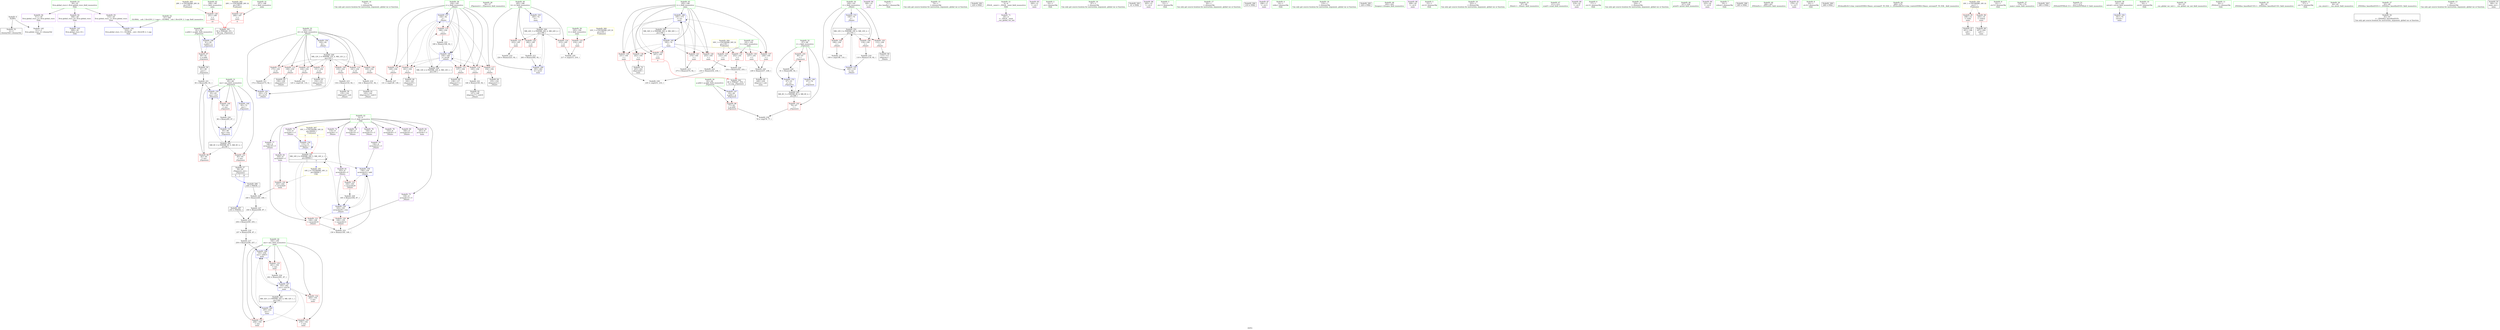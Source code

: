 digraph "SVFG" {
	label="SVFG";

	Node0x557ef3918270 [shape=record,color=grey,label="{NodeID: 0\nNullPtr}"];
	Node0x557ef3918270 -> Node0x557ef3936c50[style=solid];
	Node0x557ef3918270 -> Node0x557ef393c860[style=solid];
	Node0x557ef3950a40 [shape=record,color=yellow,style=double,label="{NodeID: 263\n28V_1 = ENCHI(MR_28V_0)\npts\{190 \}\nFun[main]}"];
	Node0x557ef3950a40 -> Node0x557ef393ba60[style=dashed];
	Node0x557ef3936010 [shape=record,color=red,label="{NodeID: 97\n80\<--61\n\<--a.addr\n_Z5powerii\n}"];
	Node0x557ef3936010 -> Node0x557ef3936f20[style=solid];
	Node0x557ef3933a40 [shape=record,color=green,label="{NodeID: 14\n72\<--1\n\<--dummyObj\nCan only get source location for instruction, argument, global var or function.}"];
	Node0x557ef3935b50 [shape=record,color=red,label="{NodeID: 111\n151\<--102\n\<--i2\n_Z4initv\n}"];
	Node0x557ef3935b50 -> Node0x557ef39374d0[style=solid];
	Node0x557ef3934600 [shape=record,color=green,label="{NodeID: 28\n56\<--57\n_Z5powerii\<--_Z5powerii_field_insensitive\n}"];
	Node0x557ef3953620 [shape=record,color=yellow,style=double,label="{NodeID: 291\n16V_2 = CSCHI(MR_16V_1)\npts\{90000 \}\nCS[]}"];
	Node0x557ef3953620 -> Node0x557ef393c5c0[style=dashed];
	Node0x557ef393b7f0 [shape=record,color=red,label="{NodeID: 125\n223\<--185\n\<--tt\nmain\n}"];
	Node0x557ef393b7f0 -> Node0x557ef39415e0[style=solid];
	Node0x557ef39351f0 [shape=record,color=green,label="{NodeID: 42\n189\<--190\nv\<--v_field_insensitive\nmain\n}"];
	Node0x557ef39351f0 -> Node0x557ef393ba60[style=solid];
	Node0x557ef39421e0 [shape=record,color=grey,label="{NodeID: 222\n233 = Binary(232, 234, )\n}"];
	Node0x557ef39421e0 -> Node0x557ef39439e0[style=solid];
	Node0x557ef393c350 [shape=record,color=red,label="{NodeID: 139\n247\<--195\n\<--i\nmain\n|{<s0>9}}"];
	Node0x557ef393c350:s0 -> Node0x557ef395dc50[style=solid,color=red];
	Node0x557ef3936f20 [shape=record,color=black,label="{NodeID: 56\n81\<--80\nconv\<--\n_Z5powerii\n}"];
	Node0x557ef3936f20 -> Node0x557ef3942f60[style=solid];
	Node0x557ef39436e0 [shape=record,color=grey,label="{NodeID: 236\n109 = cmp(108, 110, )\n}"];
	Node0x557ef393cf10 [shape=record,color=blue,label="{NodeID: 153\n100\<--74\ni\<--\n_Z4initv\n}"];
	Node0x557ef393cf10 -> Node0x557ef394edc0[style=dashed];
	Node0x557ef3937a80 [shape=record,color=black,label="{NodeID: 70\n243\<--242\nidxprom8\<--\nmain\n}"];
	Node0x557ef394e3c0 [shape=record,color=black,label="{NodeID: 250\nMR_14V_2 = PHI(MR_14V_4, MR_14V_1, )\npts\{105 \}\n}"];
	Node0x557ef394e3c0 -> Node0x557ef393d250[style=dashed];
	Node0x557ef393da70 [shape=record,color=blue,label="{NodeID: 167\n193\<--262\nans\<--rem16\nmain\n}"];
	Node0x557ef393da70 -> Node0x557ef393bda0[style=dashed];
	Node0x557ef393da70 -> Node0x557ef393bf40[style=dashed];
	Node0x557ef393da70 -> Node0x557ef393c010[style=dashed];
	Node0x557ef393da70 -> Node0x557ef393d9a0[style=dashed];
	Node0x557ef393da70 -> Node0x557ef394cac0[style=dashed];
	Node0x557ef39385e0 [shape=record,color=purple,label="{NodeID: 84\n199\<--10\n\<--.str\nmain\n}"];
	Node0x557ef392b310 [shape=record,color=green,label="{NodeID: 1\n7\<--1\n__dso_handle\<--dummyObj\nGlob }"];
	Node0x557ef3951330 [shape=record,color=yellow,style=double,label="{NodeID: 264\n30V_1 = ENCHI(MR_30V_0)\npts\{192 \}\nFun[main]}"];
	Node0x557ef3951330 -> Node0x557ef393bb30[style=dashed];
	Node0x557ef3951330 -> Node0x557ef393bc00[style=dashed];
	Node0x557ef3951330 -> Node0x557ef393bcd0[style=dashed];
	Node0x557ef39360e0 [shape=record,color=red,label="{NodeID: 98\n77\<--63\n\<--p.addr\n_Z5powerii\n}"];
	Node0x557ef39360e0 -> Node0x557ef3943b60[style=solid];
	Node0x557ef3933b10 [shape=record,color=green,label="{NodeID: 15\n74\<--1\n\<--dummyObj\nCan only get source location for instruction, argument, global var or function.}"];
	Node0x557ef3935c20 [shape=record,color=red,label="{NodeID: 112\n158\<--102\n\<--i2\n_Z4initv\n}"];
	Node0x557ef3935c20 -> Node0x557ef3937670[style=solid];
	Node0x557ef3934700 [shape=record,color=green,label="{NodeID: 29\n61\<--62\na.addr\<--a.addr_field_insensitive\n_Z5powerii\n}"];
	Node0x557ef3934700 -> Node0x557ef3936010[style=solid];
	Node0x557ef3934700 -> Node0x557ef393c960[style=solid];
	Node0x557ef395c770 [shape=record,color=black,label="{NodeID: 292\n220 = PHI()\n}"];
	Node0x557ef393b8c0 [shape=record,color=red,label="{NodeID: 126\n282\<--185\n\<--tt\nmain\n}"];
	Node0x557ef393b8c0 -> Node0x557ef39412e0[style=solid];
	Node0x557ef39352c0 [shape=record,color=green,label="{NodeID: 43\n191\<--192\nl\<--l_field_insensitive\nmain\n}"];
	Node0x557ef39352c0 -> Node0x557ef393bb30[style=solid];
	Node0x557ef39352c0 -> Node0x557ef393bc00[style=solid];
	Node0x557ef39352c0 -> Node0x557ef393bcd0[style=solid];
	Node0x557ef3942360 [shape=record,color=grey,label="{NodeID: 223\n150 = Binary(140, 149, )\n}"];
	Node0x557ef3942360 -> Node0x557ef393d320[style=solid];
	Node0x557ef393c420 [shape=record,color=red,label="{NodeID: 140\n253\<--195\n\<--i\nmain\n}"];
	Node0x557ef393c420 -> Node0x557ef3942c60[style=solid];
	Node0x557ef3936ff0 [shape=record,color=black,label="{NodeID: 57\n58\<--95\n_Z5powerii_ret\<--\n_Z5powerii\n|{<s0>9|<s1>10}}"];
	Node0x557ef3936ff0:s0 -> Node0x557ef395d450[style=solid,color=blue];
	Node0x557ef3936ff0:s1 -> Node0x557ef395d640[style=solid,color=blue];
	Node0x557ef3943860 [shape=record,color=grey,label="{NodeID: 237\n131 = cmp(129, 130, )\n}"];
	Node0x557ef393cfe0 [shape=record,color=blue,label="{NodeID: 154\n115\<--72\narrayidx1\<--\n_Z4initv\n}"];
	Node0x557ef393cfe0 -> Node0x557ef393cfe0[style=dashed];
	Node0x557ef393cfe0 -> Node0x557ef394e8c0[style=dashed];
	Node0x557ef3937b50 [shape=record,color=purple,label="{NodeID: 71\n40\<--4\n\<--_ZStL8__ioinit\n__cxx_global_var_init\n}"];
	Node0x557ef394e8c0 [shape=record,color=black,label="{NodeID: 251\nMR_16V_4 = PHI(MR_16V_5, MR_16V_2, )\npts\{90000 \}\n|{|<s4>5}}"];
	Node0x557ef394e8c0 -> Node0x557ef393b3e0[style=dashed];
	Node0x557ef394e8c0 -> Node0x557ef393b4b0[style=dashed];
	Node0x557ef394e8c0 -> Node0x557ef393d320[style=dashed];
	Node0x557ef394e8c0 -> Node0x557ef394e8c0[style=dashed];
	Node0x557ef394e8c0:s4 -> Node0x557ef3953620[style=dashed,color=blue];
	Node0x557ef393db40 [shape=record,color=blue,label="{NodeID: 168\n195\<--275\ni\<--inc\nmain\n}"];
	Node0x557ef393db40 -> Node0x557ef393c0e0[style=dashed];
	Node0x557ef393db40 -> Node0x557ef393c1b0[style=dashed];
	Node0x557ef393db40 -> Node0x557ef393c280[style=dashed];
	Node0x557ef393db40 -> Node0x557ef393c350[style=dashed];
	Node0x557ef393db40 -> Node0x557ef393c420[style=dashed];
	Node0x557ef393db40 -> Node0x557ef393c4f0[style=dashed];
	Node0x557ef393db40 -> Node0x557ef393db40[style=dashed];
	Node0x557ef393db40 -> Node0x557ef394cfc0[style=dashed];
	Node0x557ef39386b0 [shape=record,color=purple,label="{NodeID: 85\n200\<--12\n\<--.str.1\nmain\n}"];
	Node0x557ef3929fe0 [shape=record,color=green,label="{NodeID: 2\n10\<--1\n.str\<--dummyObj\nGlob }"];
	Node0x557ef39361b0 [shape=record,color=red,label="{NodeID: 99\n82\<--65\n\<--ans\n_Z5powerii\n}"];
	Node0x557ef39361b0 -> Node0x557ef3942f60[style=solid];
	Node0x557ef3933be0 [shape=record,color=green,label="{NodeID: 16\n87\<--1\n\<--dummyObj\nCan only get source location for instruction, argument, global var or function.}"];
	Node0x557ef3935cf0 [shape=record,color=red,label="{NodeID: 113\n173\<--102\n\<--i2\n_Z4initv\n}"];
	Node0x557ef3935cf0 -> Node0x557ef3939ee0[style=solid];
	Node0x557ef39347d0 [shape=record,color=green,label="{NodeID: 30\n63\<--64\np.addr\<--p.addr_field_insensitive\n_Z5powerii\n}"];
	Node0x557ef39347d0 -> Node0x557ef39360e0[style=solid];
	Node0x557ef39347d0 -> Node0x557ef393ca30[style=solid];
	Node0x557ef395d150 [shape=record,color=black,label="{NodeID: 293\n41 = PHI()\n}"];
	Node0x557ef393b990 [shape=record,color=red,label="{NodeID: 127\n246\<--187\n\<--c\nmain\n|{<s0>9}}"];
	Node0x557ef393b990:s0 -> Node0x557ef395d9b0[style=solid,color=red];
	Node0x557ef3935390 [shape=record,color=green,label="{NodeID: 44\n193\<--194\nans\<--ans_field_insensitive\nmain\n}"];
	Node0x557ef3935390 -> Node0x557ef393bda0[style=solid];
	Node0x557ef3935390 -> Node0x557ef393be70[style=solid];
	Node0x557ef3935390 -> Node0x557ef393bf40[style=solid];
	Node0x557ef3935390 -> Node0x557ef393c010[style=solid];
	Node0x557ef3935390 -> Node0x557ef393d800[style=solid];
	Node0x557ef3935390 -> Node0x557ef393d9a0[style=solid];
	Node0x557ef3935390 -> Node0x557ef393da70[style=solid];
	Node0x557ef39424e0 [shape=record,color=grey,label="{NodeID: 224\n262 = Binary(261, 87, )\n}"];
	Node0x557ef39424e0 -> Node0x557ef393da70[style=solid];
	Node0x557ef393c4f0 [shape=record,color=red,label="{NodeID: 141\n274\<--195\n\<--i\nmain\n}"];
	Node0x557ef393c4f0 -> Node0x557ef3941460[style=solid];
	Node0x557ef39370c0 [shape=record,color=black,label="{NodeID: 58\n113\<--112\nidxprom\<--\n_Z4initv\n}"];
	Node0x557ef39439e0 [shape=record,color=grey,label="{NodeID: 238\n235 = cmp(231, 233, )\n}"];
	Node0x557ef393d0b0 [shape=record,color=blue,label="{NodeID: 155\n100\<--119\ni\<--inc\n_Z4initv\n}"];
	Node0x557ef393d0b0 -> Node0x557ef394edc0[style=dashed];
	Node0x557ef3937c20 [shape=record,color=purple,label="{NodeID: 72\n114\<--8\narrayidx\<--C\n_Z4initv\n}"];
	Node0x557ef394edc0 [shape=record,color=black,label="{NodeID: 252\nMR_10V_3 = PHI(MR_10V_4, MR_10V_2, )\npts\{101 \}\n}"];
	Node0x557ef394edc0 -> Node0x557ef39365c0[style=dashed];
	Node0x557ef394edc0 -> Node0x557ef3936690[style=dashed];
	Node0x557ef394edc0 -> Node0x557ef3935740[style=dashed];
	Node0x557ef394edc0 -> Node0x557ef393d0b0[style=dashed];
	Node0x557ef393dc10 [shape=record,color=blue,label="{NodeID: 169\n185\<--283\ntt\<--inc21\nmain\n}"];
	Node0x557ef393dc10 -> Node0x557ef394c5c0[style=dashed];
	Node0x557ef3938780 [shape=record,color=purple,label="{NodeID: 86\n205\<--15\n\<--.str.2\nmain\n}"];
	Node0x557ef3929f00 [shape=record,color=green,label="{NodeID: 3\n12\<--1\n.str.1\<--dummyObj\nGlob }"];
	Node0x557ef3936280 [shape=record,color=red,label="{NodeID: 100\n85\<--65\n\<--ans\n_Z5powerii\n}"];
	Node0x557ef3936280 -> Node0x557ef3942de0[style=solid];
	Node0x557ef3933cb0 [shape=record,color=green,label="{NodeID: 17\n92\<--1\n\<--dummyObj\nCan only get source location for instruction, argument, global var or function.}"];
	Node0x557ef3935dc0 [shape=record,color=red,label="{NodeID: 114\n129\<--104\n\<--j\n_Z4initv\n}"];
	Node0x557ef3935dc0 -> Node0x557ef3943860[style=solid];
	Node0x557ef39348a0 [shape=record,color=green,label="{NodeID: 31\n65\<--66\nans\<--ans_field_insensitive\n_Z5powerii\n}"];
	Node0x557ef39348a0 -> Node0x557ef39361b0[style=solid];
	Node0x557ef39348a0 -> Node0x557ef3936280[style=solid];
	Node0x557ef39348a0 -> Node0x557ef3936350[style=solid];
	Node0x557ef39348a0 -> Node0x557ef393cb00[style=solid];
	Node0x557ef39348a0 -> Node0x557ef393cca0[style=solid];
	Node0x557ef39348a0 -> Node0x557ef393cd70[style=solid];
	Node0x557ef395d250 [shape=record,color=black,label="{NodeID: 294\n210 = PHI()\n}"];
	Node0x557ef3939ee0 [shape=record,color=grey,label="{NodeID: 211\n174 = Binary(173, 92, )\n}"];
	Node0x557ef3939ee0 -> Node0x557ef393d590[style=solid];
	Node0x557ef393ba60 [shape=record,color=red,label="{NodeID: 128\n251\<--189\n\<--v\nmain\n|{<s0>10}}"];
	Node0x557ef393ba60:s0 -> Node0x557ef395d9b0[style=solid,color=red];
	Node0x557ef3935460 [shape=record,color=green,label="{NodeID: 45\n195\<--196\ni\<--i_field_insensitive\nmain\n}"];
	Node0x557ef3935460 -> Node0x557ef393c0e0[style=solid];
	Node0x557ef3935460 -> Node0x557ef393c1b0[style=solid];
	Node0x557ef3935460 -> Node0x557ef393c280[style=solid];
	Node0x557ef3935460 -> Node0x557ef393c350[style=solid];
	Node0x557ef3935460 -> Node0x557ef393c420[style=solid];
	Node0x557ef3935460 -> Node0x557ef393c4f0[style=solid];
	Node0x557ef3935460 -> Node0x557ef393d8d0[style=solid];
	Node0x557ef3935460 -> Node0x557ef393db40[style=solid];
	Node0x557ef3942660 [shape=record,color=grey,label="{NodeID: 225\n249 = Binary(245, 248, )\n}"];
	Node0x557ef3942660 -> Node0x557ef3942960[style=solid];
	Node0x557ef393c5c0 [shape=record,color=red,label="{NodeID: 142\n245\<--244\n\<--arrayidx9\nmain\n}"];
	Node0x557ef393c5c0 -> Node0x557ef3942660[style=solid];
	Node0x557ef3937190 [shape=record,color=black,label="{NodeID: 59\n135\<--134\nidxprom9\<--sub\n_Z4initv\n}"];
	Node0x557ef3943b60 [shape=record,color=grey,label="{NodeID: 239\n78 = cmp(76, 77, )\n}"];
	Node0x557ef393d180 [shape=record,color=blue,label="{NodeID: 156\n102\<--92\ni2\<--\n_Z4initv\n}"];
	Node0x557ef393d180 -> Node0x557ef394dec0[style=dashed];
	Node0x557ef3937cf0 [shape=record,color=purple,label="{NodeID: 73\n115\<--8\narrayidx1\<--C\n_Z4initv\n}"];
	Node0x557ef3937cf0 -> Node0x557ef393cfe0[style=solid];
	Node0x557ef3938850 [shape=record,color=purple,label="{NodeID: 87\n206\<--17\n\<--.str.3\nmain\n}"];
	Node0x557ef392b130 [shape=record,color=green,label="{NodeID: 4\n14\<--1\nstdin\<--dummyObj\nGlob }"];
	Node0x557ef39515d0 [shape=record,color=yellow,style=double,label="{NodeID: 267\n16V_1 = ENCHI(MR_16V_0)\npts\{90000 \}\nFun[main]|{<s0>5|<s1>5}}"];
	Node0x557ef39515d0:s0 -> Node0x557ef393cfe0[style=dashed,color=red];
	Node0x557ef39515d0:s1 -> Node0x557ef394e8c0[style=dashed,color=red];
	Node0x557ef3936350 [shape=record,color=red,label="{NodeID: 101\n95\<--65\n\<--ans\n_Z5powerii\n}"];
	Node0x557ef3936350 -> Node0x557ef3936ff0[style=solid];
	Node0x557ef3933d80 [shape=record,color=green,label="{NodeID: 18\n110\<--1\n\<--dummyObj\nCan only get source location for instruction, argument, global var or function.}"];
	Node0x557ef393b050 [shape=record,color=red,label="{NodeID: 115\n137\<--104\n\<--j\n_Z4initv\n}"];
	Node0x557ef393b050 -> Node0x557ef3937260[style=solid];
	Node0x557ef3934970 [shape=record,color=green,label="{NodeID: 32\n67\<--68\ni\<--i_field_insensitive\n_Z5powerii\n}"];
	Node0x557ef3934970 -> Node0x557ef3936420[style=solid];
	Node0x557ef3934970 -> Node0x557ef39364f0[style=solid];
	Node0x557ef3934970 -> Node0x557ef393cbd0[style=solid];
	Node0x557ef3934970 -> Node0x557ef393ce40[style=solid];
	Node0x557ef395d350 [shape=record,color=black,label="{NodeID: 295\n226 = PHI()\n}"];
	Node0x557ef39412e0 [shape=record,color=grey,label="{NodeID: 212\n283 = Binary(282, 92, )\n}"];
	Node0x557ef39412e0 -> Node0x557ef393dc10[style=solid];
	Node0x557ef393bb30 [shape=record,color=red,label="{NodeID: 129\n232\<--191\n\<--l\nmain\n}"];
	Node0x557ef393bb30 -> Node0x557ef39421e0[style=solid];
	Node0x557ef3935530 [shape=record,color=green,label="{NodeID: 46\n202\<--203\nfreopen\<--freopen_field_insensitive\n}"];
	Node0x557ef39427e0 [shape=record,color=grey,label="{NodeID: 226\n165 = Binary(164, 87, )\n}"];
	Node0x557ef39427e0 -> Node0x557ef393d3f0[style=solid];
	Node0x557ef393c690 [shape=record,color=blue,label="{NodeID: 143\n309\<--30\nllvm.global_ctors_0\<--\nGlob }"];
	Node0x557ef3937260 [shape=record,color=black,label="{NodeID: 60\n138\<--137\nidxprom11\<--\n_Z4initv\n}"];
	Node0x557ef393d250 [shape=record,color=blue,label="{NodeID: 157\n104\<--92\nj\<--\n_Z4initv\n}"];
	Node0x557ef393d250 -> Node0x557ef3935dc0[style=dashed];
	Node0x557ef393d250 -> Node0x557ef393b050[style=dashed];
	Node0x557ef393d250 -> Node0x557ef393b0e0[style=dashed];
	Node0x557ef393d250 -> Node0x557ef393b170[style=dashed];
	Node0x557ef393d250 -> Node0x557ef393b240[style=dashed];
	Node0x557ef393d250 -> Node0x557ef393b310[style=dashed];
	Node0x557ef393d250 -> Node0x557ef393d4c0[style=dashed];
	Node0x557ef393d250 -> Node0x557ef394e3c0[style=dashed];
	Node0x557ef3937dc0 [shape=record,color=purple,label="{NodeID: 74\n136\<--8\narrayidx10\<--C\n_Z4initv\n}"];
	Node0x557ef3938920 [shape=record,color=purple,label="{NodeID: 88\n209\<--20\n\<--.str.4\nmain\n}"];
	Node0x557ef392b1c0 [shape=record,color=green,label="{NodeID: 5\n15\<--1\n.str.2\<--dummyObj\nGlob }"];
	Node0x557ef3936420 [shape=record,color=red,label="{NodeID: 102\n76\<--67\n\<--i\n_Z5powerii\n}"];
	Node0x557ef3936420 -> Node0x557ef3943b60[style=solid];
	Node0x557ef3933e50 [shape=record,color=green,label="{NodeID: 19\n222\<--1\n\<--dummyObj\nCan only get source location for instruction, argument, global var or function.}"];
	Node0x557ef393b0e0 [shape=record,color=red,label="{NodeID: 116\n145\<--104\n\<--j\n_Z4initv\n}"];
	Node0x557ef393b0e0 -> Node0x557ef3942060[style=solid];
	Node0x557ef3934a40 [shape=record,color=green,label="{NodeID: 33\n97\<--98\n_Z4initv\<--_Z4initv_field_insensitive\n}"];
	Node0x557ef395d450 [shape=record,color=black,label="{NodeID: 296\n248 = PHI(58, )\n}"];
	Node0x557ef395d450 -> Node0x557ef3942660[style=solid];
	Node0x557ef3941460 [shape=record,color=grey,label="{NodeID: 213\n275 = Binary(274, 92, )\n}"];
	Node0x557ef3941460 -> Node0x557ef393db40[style=solid];
	Node0x557ef393bc00 [shape=record,color=red,label="{NodeID: 130\n237\<--191\n\<--l\nmain\n}"];
	Node0x557ef393bc00 -> Node0x557ef3941ee0[style=solid];
	Node0x557ef3935630 [shape=record,color=green,label="{NodeID: 47\n211\<--212\nscanf\<--scanf_field_insensitive\n}"];
	Node0x557ef3942960 [shape=record,color=grey,label="{NodeID: 227\n250 = Binary(249, 87, )\n}"];
	Node0x557ef3942960 -> Node0x557ef39430e0[style=solid];
	Node0x557ef393c760 [shape=record,color=blue,label="{NodeID: 144\n310\<--31\nllvm.global_ctors_1\<--_GLOBAL__sub_I_Kivi239_2_1.cpp\nGlob }"];
	Node0x557ef3937330 [shape=record,color=black,label="{NodeID: 61\n143\<--142\nidxprom14\<--sub13\n_Z4initv\n}"];
	Node0x557ef393d320 [shape=record,color=blue,label="{NodeID: 158\n156\<--150\narrayidx22\<--add\n_Z4initv\n}"];
	Node0x557ef393d320 -> Node0x557ef393b580[style=dashed];
	Node0x557ef393d320 -> Node0x557ef393d3f0[style=dashed];
	Node0x557ef3937e90 [shape=record,color=purple,label="{NodeID: 75\n139\<--8\narrayidx12\<--C\n_Z4initv\n}"];
	Node0x557ef3937e90 -> Node0x557ef393b3e0[style=solid];
	Node0x557ef39389f0 [shape=record,color=purple,label="{NodeID: 89\n219\<--22\n\<--.str.5\nmain\n}"];
	Node0x557ef3932d10 [shape=record,color=green,label="{NodeID: 6\n17\<--1\n.str.3\<--dummyObj\nGlob }"];
	Node0x557ef39364f0 [shape=record,color=red,label="{NodeID: 103\n90\<--67\n\<--i\n_Z5powerii\n}"];
	Node0x557ef39364f0 -> Node0x557ef3942ae0[style=solid];
	Node0x557ef3933f20 [shape=record,color=green,label="{NodeID: 20\n234\<--1\n\<--dummyObj\nCan only get source location for instruction, argument, global var or function.}"];
	Node0x557ef393b170 [shape=record,color=red,label="{NodeID: 117\n154\<--104\n\<--j\n_Z4initv\n}"];
	Node0x557ef393b170 -> Node0x557ef39375a0[style=solid];
	Node0x557ef3934b40 [shape=record,color=green,label="{NodeID: 34\n100\<--101\ni\<--i_field_insensitive\n_Z4initv\n}"];
	Node0x557ef3934b40 -> Node0x557ef39365c0[style=solid];
	Node0x557ef3934b40 -> Node0x557ef3936690[style=solid];
	Node0x557ef3934b40 -> Node0x557ef3935740[style=solid];
	Node0x557ef3934b40 -> Node0x557ef393cf10[style=solid];
	Node0x557ef3934b40 -> Node0x557ef393d0b0[style=solid];
	Node0x557ef395d640 [shape=record,color=black,label="{NodeID: 297\n255 = PHI(58, )\n}"];
	Node0x557ef395d640 -> Node0x557ef39430e0[style=solid];
	Node0x557ef39415e0 [shape=record,color=grey,label="{NodeID: 214\n224 = Binary(223, 92, )\n}"];
	Node0x557ef393bcd0 [shape=record,color=red,label="{NodeID: 131\n252\<--191\n\<--l\nmain\n}"];
	Node0x557ef393bcd0 -> Node0x557ef3942c60[style=solid];
	Node0x557ef3936750 [shape=record,color=green,label="{NodeID: 48\n227\<--228\nprintf\<--printf_field_insensitive\n}"];
	Node0x557ef3942ae0 [shape=record,color=grey,label="{NodeID: 228\n91 = Binary(90, 92, )\n}"];
	Node0x557ef3942ae0 -> Node0x557ef393ce40[style=solid];
	Node0x557ef393c860 [shape=record,color=blue, style = dotted,label="{NodeID: 145\n311\<--3\nllvm.global_ctors_2\<--dummyVal\nGlob }"];
	Node0x557ef3937400 [shape=record,color=black,label="{NodeID: 62\n147\<--146\nidxprom17\<--sub16\n_Z4initv\n}"];
	Node0x557ef394bbc0 [shape=record,color=black,label="{NodeID: 242\nMR_6V_3 = PHI(MR_6V_5, MR_6V_2, )\npts\{66 \}\n}"];
	Node0x557ef394bbc0 -> Node0x557ef39361b0[style=dashed];
	Node0x557ef394bbc0 -> Node0x557ef3936350[style=dashed];
	Node0x557ef394bbc0 -> Node0x557ef393cca0[style=dashed];
	Node0x557ef393d3f0 [shape=record,color=blue,label="{NodeID: 159\n163\<--165\narrayidx26\<--rem\n_Z4initv\n}"];
	Node0x557ef393d3f0 -> Node0x557ef393b3e0[style=dashed];
	Node0x557ef393d3f0 -> Node0x557ef393b4b0[style=dashed];
	Node0x557ef393d3f0 -> Node0x557ef393d320[style=dashed];
	Node0x557ef393d3f0 -> Node0x557ef394e8c0[style=dashed];
	Node0x557ef3937f60 [shape=record,color=purple,label="{NodeID: 76\n144\<--8\narrayidx15\<--C\n_Z4initv\n}"];
	Node0x557ef3938ac0 [shape=record,color=purple,label="{NodeID: 90\n225\<--24\n\<--.str.6\nmain\n}"];
	Node0x557ef3932da0 [shape=record,color=green,label="{NodeID: 7\n19\<--1\nstdout\<--dummyObj\nGlob }"];
	Node0x557ef39365c0 [shape=record,color=red,label="{NodeID: 104\n108\<--100\n\<--i\n_Z4initv\n}"];
	Node0x557ef39365c0 -> Node0x557ef39436e0[style=solid];
	Node0x557ef3933ff0 [shape=record,color=green,label="{NodeID: 21\n4\<--6\n_ZStL8__ioinit\<--_ZStL8__ioinit_field_insensitive\nGlob }"];
	Node0x557ef3933ff0 -> Node0x557ef3937b50[style=solid];
	Node0x557ef393b240 [shape=record,color=red,label="{NodeID: 118\n161\<--104\n\<--j\n_Z4initv\n}"];
	Node0x557ef393b240 -> Node0x557ef3937740[style=solid];
	Node0x557ef3934c10 [shape=record,color=green,label="{NodeID: 35\n102\<--103\ni2\<--i2_field_insensitive\n_Z4initv\n}"];
	Node0x557ef3934c10 -> Node0x557ef3935810[style=solid];
	Node0x557ef3934c10 -> Node0x557ef39358e0[style=solid];
	Node0x557ef3934c10 -> Node0x557ef39359b0[style=solid];
	Node0x557ef3934c10 -> Node0x557ef3935a80[style=solid];
	Node0x557ef3934c10 -> Node0x557ef3935b50[style=solid];
	Node0x557ef3934c10 -> Node0x557ef3935c20[style=solid];
	Node0x557ef3934c10 -> Node0x557ef3935cf0[style=solid];
	Node0x557ef3934c10 -> Node0x557ef393d180[style=solid];
	Node0x557ef3934c10 -> Node0x557ef393d590[style=solid];
	Node0x557ef395d740 [shape=record,color=black,label="{NodeID: 298\n265 = PHI()\n}"];
	Node0x557ef3941760 [shape=record,color=grey,label="{NodeID: 215\n134 = Binary(133, 92, )\n}"];
	Node0x557ef3941760 -> Node0x557ef3937190[style=solid];
	Node0x557ef393bda0 [shape=record,color=red,label="{NodeID: 132\n258\<--193\n\<--ans\nmain\n}"];
	Node0x557ef393bda0 -> Node0x557ef3941a60[style=solid];
	Node0x557ef3936850 [shape=record,color=green,label="{NodeID: 49\n266\<--267\n_ZNSolsEx\<--_ZNSolsEx_field_insensitive\n}"];
	Node0x557ef3942c60 [shape=record,color=grey,label="{NodeID: 229\n254 = Binary(252, 253, )\n|{<s0>10}}"];
	Node0x557ef3942c60:s0 -> Node0x557ef395dc50[style=solid,color=red];
	Node0x557ef393c960 [shape=record,color=blue,label="{NodeID: 146\n61\<--59\na.addr\<--a\n_Z5powerii\n}"];
	Node0x557ef393c960 -> Node0x557ef3936010[style=dashed];
	Node0x557ef39374d0 [shape=record,color=black,label="{NodeID: 63\n152\<--151\nidxprom19\<--\n_Z4initv\n}"];
	Node0x557ef394c0c0 [shape=record,color=black,label="{NodeID: 243\nMR_8V_3 = PHI(MR_8V_4, MR_8V_2, )\npts\{68 \}\n}"];
	Node0x557ef394c0c0 -> Node0x557ef3936420[style=dashed];
	Node0x557ef394c0c0 -> Node0x557ef39364f0[style=dashed];
	Node0x557ef394c0c0 -> Node0x557ef393ce40[style=dashed];
	Node0x557ef393d4c0 [shape=record,color=blue,label="{NodeID: 160\n104\<--169\nj\<--inc28\n_Z4initv\n}"];
	Node0x557ef393d4c0 -> Node0x557ef3935dc0[style=dashed];
	Node0x557ef393d4c0 -> Node0x557ef393b050[style=dashed];
	Node0x557ef393d4c0 -> Node0x557ef393b0e0[style=dashed];
	Node0x557ef393d4c0 -> Node0x557ef393b170[style=dashed];
	Node0x557ef393d4c0 -> Node0x557ef393b240[style=dashed];
	Node0x557ef393d4c0 -> Node0x557ef393b310[style=dashed];
	Node0x557ef393d4c0 -> Node0x557ef393d4c0[style=dashed];
	Node0x557ef393d4c0 -> Node0x557ef394e3c0[style=dashed];
	Node0x557ef3938030 [shape=record,color=purple,label="{NodeID: 77\n148\<--8\narrayidx18\<--C\n_Z4initv\n}"];
	Node0x557ef3938030 -> Node0x557ef393b4b0[style=solid];
	Node0x557ef3938b90 [shape=record,color=purple,label="{NodeID: 91\n279\<--27\n\<--.str.7\nmain\n}"];
	Node0x557ef3932e30 [shape=record,color=green,label="{NodeID: 8\n20\<--1\n.str.4\<--dummyObj\nGlob }"];
	Node0x557ef3936690 [shape=record,color=red,label="{NodeID: 105\n112\<--100\n\<--i\n_Z4initv\n}"];
	Node0x557ef3936690 -> Node0x557ef39370c0[style=solid];
	Node0x557ef39340c0 [shape=record,color=green,label="{NodeID: 22\n8\<--9\nC\<--C_field_insensitive\nGlob }"];
	Node0x557ef39340c0 -> Node0x557ef3937c20[style=solid];
	Node0x557ef39340c0 -> Node0x557ef3937cf0[style=solid];
	Node0x557ef39340c0 -> Node0x557ef3937dc0[style=solid];
	Node0x557ef39340c0 -> Node0x557ef3937e90[style=solid];
	Node0x557ef39340c0 -> Node0x557ef3937f60[style=solid];
	Node0x557ef39340c0 -> Node0x557ef3938030[style=solid];
	Node0x557ef39340c0 -> Node0x557ef3938100[style=solid];
	Node0x557ef39340c0 -> Node0x557ef39381d0[style=solid];
	Node0x557ef39340c0 -> Node0x557ef39382a0[style=solid];
	Node0x557ef39340c0 -> Node0x557ef3938370[style=solid];
	Node0x557ef39340c0 -> Node0x557ef3938440[style=solid];
	Node0x557ef39340c0 -> Node0x557ef3938510[style=solid];
	Node0x557ef393b310 [shape=record,color=red,label="{NodeID: 119\n168\<--104\n\<--j\n_Z4initv\n}"];
	Node0x557ef393b310 -> Node0x557ef3943260[style=solid];
	Node0x557ef3934ce0 [shape=record,color=green,label="{NodeID: 36\n104\<--105\nj\<--j_field_insensitive\n_Z4initv\n}"];
	Node0x557ef3934ce0 -> Node0x557ef3935dc0[style=solid];
	Node0x557ef3934ce0 -> Node0x557ef393b050[style=solid];
	Node0x557ef3934ce0 -> Node0x557ef393b0e0[style=solid];
	Node0x557ef3934ce0 -> Node0x557ef393b170[style=solid];
	Node0x557ef3934ce0 -> Node0x557ef393b240[style=solid];
	Node0x557ef3934ce0 -> Node0x557ef393b310[style=solid];
	Node0x557ef3934ce0 -> Node0x557ef393d250[style=solid];
	Node0x557ef3934ce0 -> Node0x557ef393d4c0[style=solid];
	Node0x557ef395d810 [shape=record,color=black,label="{NodeID: 299\n268 = PHI()\n}"];
	Node0x557ef39418e0 [shape=record,color=grey,label="{NodeID: 216\n119 = Binary(118, 92, )\n}"];
	Node0x557ef39418e0 -> Node0x557ef393d0b0[style=solid];
	Node0x557ef393be70 [shape=record,color=red,label="{NodeID: 133\n261\<--193\n\<--ans\nmain\n}"];
	Node0x557ef393be70 -> Node0x557ef39424e0[style=solid];
	Node0x557ef3936950 [shape=record,color=green,label="{NodeID: 50\n269\<--270\n_ZSt4endlIcSt11char_traitsIcEERSt13basic_ostreamIT_T0_ES6_\<--_ZSt4endlIcSt11char_traitsIcEERSt13basic_ostreamIT_T0_ES6__field_insensitive\n}"];
	Node0x557ef3942de0 [shape=record,color=grey,label="{NodeID: 230\n86 = Binary(85, 87, )\n}"];
	Node0x557ef3942de0 -> Node0x557ef393cd70[style=solid];
	Node0x557ef393ca30 [shape=record,color=blue,label="{NodeID: 147\n63\<--60\np.addr\<--p\n_Z5powerii\n}"];
	Node0x557ef393ca30 -> Node0x557ef39360e0[style=dashed];
	Node0x557ef39375a0 [shape=record,color=black,label="{NodeID: 64\n155\<--154\nidxprom21\<--\n_Z4initv\n}"];
	Node0x557ef394c5c0 [shape=record,color=black,label="{NodeID: 244\nMR_24V_3 = PHI(MR_24V_4, MR_24V_2, )\npts\{186 \}\n}"];
	Node0x557ef394c5c0 -> Node0x557ef393b720[style=dashed];
	Node0x557ef394c5c0 -> Node0x557ef393b7f0[style=dashed];
	Node0x557ef394c5c0 -> Node0x557ef393b8c0[style=dashed];
	Node0x557ef394c5c0 -> Node0x557ef393dc10[style=dashed];
	Node0x557ef393d590 [shape=record,color=blue,label="{NodeID: 161\n102\<--174\ni2\<--inc31\n_Z4initv\n}"];
	Node0x557ef393d590 -> Node0x557ef394dec0[style=dashed];
	Node0x557ef3938100 [shape=record,color=purple,label="{NodeID: 78\n153\<--8\narrayidx20\<--C\n_Z4initv\n}"];
	Node0x557ef39505b0 [shape=record,color=yellow,style=double,label="{NodeID: 258\n18V_1 = ENCHI(MR_18V_0)\npts\{1 \}\nFun[main]}"];
	Node0x557ef39505b0 -> Node0x557ef3938f60[style=dashed];
	Node0x557ef39505b0 -> Node0x557ef3935f40[style=dashed];
	Node0x557ef3938c60 [shape=record,color=purple,label="{NodeID: 92\n309\<--29\nllvm.global_ctors_0\<--llvm.global_ctors\nGlob }"];
	Node0x557ef3938c60 -> Node0x557ef393c690[style=solid];
	Node0x557ef3932ec0 [shape=record,color=green,label="{NodeID: 9\n22\<--1\n.str.5\<--dummyObj\nGlob }"];
	Node0x557ef3935740 [shape=record,color=red,label="{NodeID: 106\n118\<--100\n\<--i\n_Z4initv\n}"];
	Node0x557ef3935740 -> Node0x557ef39418e0[style=solid];
	Node0x557ef3934190 [shape=record,color=green,label="{NodeID: 23\n29\<--33\nllvm.global_ctors\<--llvm.global_ctors_field_insensitive\nGlob }"];
	Node0x557ef3934190 -> Node0x557ef3938c60[style=solid];
	Node0x557ef3934190 -> Node0x557ef3938d60[style=solid];
	Node0x557ef3934190 -> Node0x557ef3938e60[style=solid];
	Node0x557ef393b3e0 [shape=record,color=red,label="{NodeID: 120\n140\<--139\n\<--arrayidx12\n_Z4initv\n}"];
	Node0x557ef393b3e0 -> Node0x557ef3942360[style=solid];
	Node0x557ef3934db0 [shape=record,color=green,label="{NodeID: 37\n178\<--179\nmain\<--main_field_insensitive\n}"];
	Node0x557ef395d8e0 [shape=record,color=black,label="{NodeID: 300\n280 = PHI()\n}"];
	Node0x557ef3941a60 [shape=record,color=grey,label="{NodeID: 217\n259 = Binary(258, 257, )\n}"];
	Node0x557ef3941a60 -> Node0x557ef393d9a0[style=solid];
	Node0x557ef393bf40 [shape=record,color=red,label="{NodeID: 134\n264\<--193\n\<--ans\nmain\n}"];
	Node0x557ef3936a50 [shape=record,color=green,label="{NodeID: 51\n271\<--272\n_ZNSolsEPFRSoS_E\<--_ZNSolsEPFRSoS_E_field_insensitive\n}"];
	Node0x557ef3942f60 [shape=record,color=grey,label="{NodeID: 231\n83 = Binary(82, 81, )\n}"];
	Node0x557ef3942f60 -> Node0x557ef393cca0[style=solid];
	Node0x557ef393cb00 [shape=record,color=blue,label="{NodeID: 148\n65\<--72\nans\<--\n_Z5powerii\n}"];
	Node0x557ef393cb00 -> Node0x557ef394bbc0[style=dashed];
	Node0x557ef3937670 [shape=record,color=black,label="{NodeID: 65\n159\<--158\nidxprom23\<--\n_Z4initv\n}"];
	Node0x557ef394cac0 [shape=record,color=black,label="{NodeID: 245\nMR_32V_2 = PHI(MR_32V_4, MR_32V_1, )\npts\{194 \}\n}"];
	Node0x557ef394cac0 -> Node0x557ef393d800[style=dashed];
	Node0x557ef393d660 [shape=record,color=blue,label="{NodeID: 162\n181\<--74\nretval\<--\nmain\n}"];
	Node0x557ef39381d0 [shape=record,color=purple,label="{NodeID: 79\n156\<--8\narrayidx22\<--C\n_Z4initv\n}"];
	Node0x557ef39381d0 -> Node0x557ef393d320[style=solid];
	Node0x557ef3938d60 [shape=record,color=purple,label="{NodeID: 93\n310\<--29\nllvm.global_ctors_1\<--llvm.global_ctors\nGlob }"];
	Node0x557ef3938d60 -> Node0x557ef393c760[style=solid];
	Node0x557ef3933700 [shape=record,color=green,label="{NodeID: 10\n24\<--1\n.str.6\<--dummyObj\nGlob }"];
	Node0x557ef3935810 [shape=record,color=red,label="{NodeID: 107\n124\<--102\n\<--i2\n_Z4initv\n}"];
	Node0x557ef3935810 -> Node0x557ef39433e0[style=solid];
	Node0x557ef3934260 [shape=record,color=green,label="{NodeID: 24\n34\<--35\n__cxx_global_var_init\<--__cxx_global_var_init_field_insensitive\n}"];
	Node0x557ef393b4b0 [shape=record,color=red,label="{NodeID: 121\n149\<--148\n\<--arrayidx18\n_Z4initv\n}"];
	Node0x557ef393b4b0 -> Node0x557ef3942360[style=solid];
	Node0x557ef3934eb0 [shape=record,color=green,label="{NodeID: 38\n181\<--182\nretval\<--retval_field_insensitive\nmain\n}"];
	Node0x557ef3934eb0 -> Node0x557ef393d660[style=solid];
	Node0x557ef395d9b0 [shape=record,color=black,label="{NodeID: 301\n59 = PHI(246, 251, )\n0th arg _Z5powerii }"];
	Node0x557ef395d9b0 -> Node0x557ef393c960[style=solid];
	Node0x557ef3941be0 [shape=record,color=grey,label="{NodeID: 218\n257 = Binary(256, 87, )\n}"];
	Node0x557ef3941be0 -> Node0x557ef3941a60[style=solid];
	Node0x557ef393c010 [shape=record,color=red,label="{NodeID: 135\n278\<--193\n\<--ans\nmain\n}"];
	Node0x557ef3936b50 [shape=record,color=green,label="{NodeID: 52\n31\<--305\n_GLOBAL__sub_I_Kivi239_2_1.cpp\<--_GLOBAL__sub_I_Kivi239_2_1.cpp_field_insensitive\n}"];
	Node0x557ef3936b50 -> Node0x557ef393c760[style=solid];
	Node0x557ef39430e0 [shape=record,color=grey,label="{NodeID: 232\n256 = Binary(250, 255, )\n}"];
	Node0x557ef39430e0 -> Node0x557ef3941be0[style=solid];
	Node0x557ef393cbd0 [shape=record,color=blue,label="{NodeID: 149\n67\<--74\ni\<--\n_Z5powerii\n}"];
	Node0x557ef393cbd0 -> Node0x557ef394c0c0[style=dashed];
	Node0x557ef3937740 [shape=record,color=black,label="{NodeID: 66\n162\<--161\nidxprom25\<--\n_Z4initv\n}"];
	Node0x557ef394cfc0 [shape=record,color=black,label="{NodeID: 246\nMR_34V_2 = PHI(MR_34V_4, MR_34V_1, )\npts\{196 \}\n}"];
	Node0x557ef394cfc0 -> Node0x557ef393d8d0[style=dashed];
	Node0x557ef393d730 [shape=record,color=blue,label="{NodeID: 163\n185\<--74\ntt\<--\nmain\n}"];
	Node0x557ef393d730 -> Node0x557ef394c5c0[style=dashed];
	Node0x557ef39382a0 [shape=record,color=purple,label="{NodeID: 80\n160\<--8\narrayidx24\<--C\n_Z4initv\n}"];
	Node0x557ef39507a0 [shape=record,color=yellow,style=double,label="{NodeID: 260\n22V_1 = ENCHI(MR_22V_0)\npts\{184 \}\nFun[main]}"];
	Node0x557ef39507a0 -> Node0x557ef393b650[style=dashed];
	Node0x557ef3938e60 [shape=record,color=purple,label="{NodeID: 94\n311\<--29\nllvm.global_ctors_2\<--llvm.global_ctors\nGlob }"];
	Node0x557ef3938e60 -> Node0x557ef393c860[style=solid];
	Node0x557ef39337d0 [shape=record,color=green,label="{NodeID: 11\n26\<--1\n_ZSt4cerr\<--dummyObj\nGlob }"];
	Node0x557ef39358e0 [shape=record,color=red,label="{NodeID: 108\n130\<--102\n\<--i2\n_Z4initv\n}"];
	Node0x557ef39358e0 -> Node0x557ef3943860[style=solid];
	Node0x557ef3934330 [shape=record,color=green,label="{NodeID: 25\n38\<--39\n_ZNSt8ios_base4InitC1Ev\<--_ZNSt8ios_base4InitC1Ev_field_insensitive\n}"];
	Node0x557ef393b580 [shape=record,color=red,label="{NodeID: 122\n164\<--163\n\<--arrayidx26\n_Z4initv\n}"];
	Node0x557ef393b580 -> Node0x557ef39427e0[style=solid];
	Node0x557ef3934f80 [shape=record,color=green,label="{NodeID: 39\n183\<--184\nt\<--t_field_insensitive\nmain\n}"];
	Node0x557ef3934f80 -> Node0x557ef393b650[style=solid];
	Node0x557ef395dc50 [shape=record,color=black,label="{NodeID: 302\n60 = PHI(247, 254, )\n1st arg _Z5powerii }"];
	Node0x557ef395dc50 -> Node0x557ef393ca30[style=solid];
	Node0x557ef3941d60 [shape=record,color=grey,label="{NodeID: 219\n142 = Binary(141, 92, )\n}"];
	Node0x557ef3941d60 -> Node0x557ef3937330[style=solid];
	Node0x557ef393c0e0 [shape=record,color=red,label="{NodeID: 136\n231\<--195\n\<--i\nmain\n}"];
	Node0x557ef393c0e0 -> Node0x557ef39439e0[style=solid];
	Node0x557ef3936c50 [shape=record,color=black,label="{NodeID: 53\n2\<--3\ndummyVal\<--dummyVal\n}"];
	Node0x557ef3943260 [shape=record,color=grey,label="{NodeID: 233\n169 = Binary(168, 92, )\n}"];
	Node0x557ef3943260 -> Node0x557ef393d4c0[style=solid];
	Node0x557ef393cca0 [shape=record,color=blue,label="{NodeID: 150\n65\<--83\nans\<--mul\n_Z5powerii\n}"];
	Node0x557ef393cca0 -> Node0x557ef3936280[style=dashed];
	Node0x557ef393cca0 -> Node0x557ef393cd70[style=dashed];
	Node0x557ef3937810 [shape=record,color=black,label="{NodeID: 67\n201\<--198\ncall\<--\nmain\n}"];
	Node0x557ef393d800 [shape=record,color=blue,label="{NodeID: 164\n193\<--222\nans\<--\nmain\n}"];
	Node0x557ef393d800 -> Node0x557ef393bda0[style=dashed];
	Node0x557ef393d800 -> Node0x557ef393c010[style=dashed];
	Node0x557ef393d800 -> Node0x557ef393d9a0[style=dashed];
	Node0x557ef393d800 -> Node0x557ef394cac0[style=dashed];
	Node0x557ef3938370 [shape=record,color=purple,label="{NodeID: 81\n163\<--8\narrayidx26\<--C\n_Z4initv\n}"];
	Node0x557ef3938370 -> Node0x557ef393b580[style=solid];
	Node0x557ef3938370 -> Node0x557ef393d3f0[style=solid];
	Node0x557ef3938f60 [shape=record,color=red,label="{NodeID: 95\n198\<--14\n\<--stdin\nmain\n}"];
	Node0x557ef3938f60 -> Node0x557ef3937810[style=solid];
	Node0x557ef39338a0 [shape=record,color=green,label="{NodeID: 12\n27\<--1\n.str.7\<--dummyObj\nGlob }"];
	Node0x557ef39359b0 [shape=record,color=red,label="{NodeID: 109\n133\<--102\n\<--i2\n_Z4initv\n}"];
	Node0x557ef39359b0 -> Node0x557ef3941760[style=solid];
	Node0x557ef3934400 [shape=record,color=green,label="{NodeID: 26\n44\<--45\n__cxa_atexit\<--__cxa_atexit_field_insensitive\n}"];
	Node0x557ef393b650 [shape=record,color=red,label="{NodeID: 123\n216\<--183\n\<--t\nmain\n}"];
	Node0x557ef393b650 -> Node0x557ef3943560[style=solid];
	Node0x557ef3935050 [shape=record,color=green,label="{NodeID: 40\n185\<--186\ntt\<--tt_field_insensitive\nmain\n}"];
	Node0x557ef3935050 -> Node0x557ef393b720[style=solid];
	Node0x557ef3935050 -> Node0x557ef393b7f0[style=solid];
	Node0x557ef3935050 -> Node0x557ef393b8c0[style=solid];
	Node0x557ef3935050 -> Node0x557ef393d730[style=solid];
	Node0x557ef3935050 -> Node0x557ef393dc10[style=solid];
	Node0x557ef3941ee0 [shape=record,color=grey,label="{NodeID: 220\n239 = Binary(237, 238, )\n}"];
	Node0x557ef3941ee0 -> Node0x557ef39379b0[style=solid];
	Node0x557ef393c1b0 [shape=record,color=red,label="{NodeID: 137\n238\<--195\n\<--i\nmain\n}"];
	Node0x557ef393c1b0 -> Node0x557ef3941ee0[style=solid];
	Node0x557ef3936d50 [shape=record,color=black,label="{NodeID: 54\n42\<--43\n\<--_ZNSt8ios_base4InitD1Ev\nCan only get source location for instruction, argument, global var or function.}"];
	Node0x557ef39433e0 [shape=record,color=grey,label="{NodeID: 234\n125 = cmp(124, 110, )\n}"];
	Node0x557ef393cd70 [shape=record,color=blue,label="{NodeID: 151\n65\<--86\nans\<--rem\n_Z5powerii\n}"];
	Node0x557ef393cd70 -> Node0x557ef394bbc0[style=dashed];
	Node0x557ef39378e0 [shape=record,color=black,label="{NodeID: 68\n207\<--204\ncall1\<--\nmain\n}"];
	Node0x557ef393d8d0 [shape=record,color=blue,label="{NodeID: 165\n195\<--74\ni\<--\nmain\n}"];
	Node0x557ef393d8d0 -> Node0x557ef393c0e0[style=dashed];
	Node0x557ef393d8d0 -> Node0x557ef393c1b0[style=dashed];
	Node0x557ef393d8d0 -> Node0x557ef393c280[style=dashed];
	Node0x557ef393d8d0 -> Node0x557ef393c350[style=dashed];
	Node0x557ef393d8d0 -> Node0x557ef393c420[style=dashed];
	Node0x557ef393d8d0 -> Node0x557ef393c4f0[style=dashed];
	Node0x557ef393d8d0 -> Node0x557ef393db40[style=dashed];
	Node0x557ef393d8d0 -> Node0x557ef394cfc0[style=dashed];
	Node0x557ef3938440 [shape=record,color=purple,label="{NodeID: 82\n241\<--8\narrayidx\<--C\nmain\n}"];
	Node0x557ef3950960 [shape=record,color=yellow,style=double,label="{NodeID: 262\n26V_1 = ENCHI(MR_26V_0)\npts\{188 \}\nFun[main]}"];
	Node0x557ef3950960 -> Node0x557ef393b990[style=dashed];
	Node0x557ef3935f40 [shape=record,color=red,label="{NodeID: 96\n204\<--19\n\<--stdout\nmain\n}"];
	Node0x557ef3935f40 -> Node0x557ef39378e0[style=solid];
	Node0x557ef3933970 [shape=record,color=green,label="{NodeID: 13\n30\<--1\n\<--dummyObj\nCan only get source location for instruction, argument, global var or function.}"];
	Node0x557ef3935a80 [shape=record,color=red,label="{NodeID: 110\n141\<--102\n\<--i2\n_Z4initv\n}"];
	Node0x557ef3935a80 -> Node0x557ef3941d60[style=solid];
	Node0x557ef3934500 [shape=record,color=green,label="{NodeID: 27\n43\<--49\n_ZNSt8ios_base4InitD1Ev\<--_ZNSt8ios_base4InitD1Ev_field_insensitive\n}"];
	Node0x557ef3934500 -> Node0x557ef3936d50[style=solid];
	Node0x557ef393b720 [shape=record,color=red,label="{NodeID: 124\n215\<--185\n\<--tt\nmain\n}"];
	Node0x557ef393b720 -> Node0x557ef3943560[style=solid];
	Node0x557ef3935120 [shape=record,color=green,label="{NodeID: 41\n187\<--188\nc\<--c_field_insensitive\nmain\n}"];
	Node0x557ef3935120 -> Node0x557ef393b990[style=solid];
	Node0x557ef3942060 [shape=record,color=grey,label="{NodeID: 221\n146 = Binary(145, 92, )\n}"];
	Node0x557ef3942060 -> Node0x557ef3937400[style=solid];
	Node0x557ef393c280 [shape=record,color=red,label="{NodeID: 138\n242\<--195\n\<--i\nmain\n}"];
	Node0x557ef393c280 -> Node0x557ef3937a80[style=solid];
	Node0x557ef3936e50 [shape=record,color=black,label="{NodeID: 55\n180\<--74\nmain_ret\<--\nmain\n}"];
	Node0x557ef3943560 [shape=record,color=grey,label="{NodeID: 235\n217 = cmp(215, 216, )\n}"];
	Node0x557ef393ce40 [shape=record,color=blue,label="{NodeID: 152\n67\<--91\ni\<--inc\n_Z5powerii\n}"];
	Node0x557ef393ce40 -> Node0x557ef394c0c0[style=dashed];
	Node0x557ef39379b0 [shape=record,color=black,label="{NodeID: 69\n240\<--239\nidxprom\<--sub\nmain\n}"];
	Node0x557ef394dec0 [shape=record,color=black,label="{NodeID: 249\nMR_12V_3 = PHI(MR_12V_4, MR_12V_2, )\npts\{103 \}\n}"];
	Node0x557ef394dec0 -> Node0x557ef3935810[style=dashed];
	Node0x557ef394dec0 -> Node0x557ef39358e0[style=dashed];
	Node0x557ef394dec0 -> Node0x557ef39359b0[style=dashed];
	Node0x557ef394dec0 -> Node0x557ef3935a80[style=dashed];
	Node0x557ef394dec0 -> Node0x557ef3935b50[style=dashed];
	Node0x557ef394dec0 -> Node0x557ef3935c20[style=dashed];
	Node0x557ef394dec0 -> Node0x557ef3935cf0[style=dashed];
	Node0x557ef394dec0 -> Node0x557ef393d590[style=dashed];
	Node0x557ef393d9a0 [shape=record,color=blue,label="{NodeID: 166\n193\<--259\nans\<--add15\nmain\n}"];
	Node0x557ef393d9a0 -> Node0x557ef393be70[style=dashed];
	Node0x557ef393d9a0 -> Node0x557ef393da70[style=dashed];
	Node0x557ef3938510 [shape=record,color=purple,label="{NodeID: 83\n244\<--8\narrayidx9\<--C\nmain\n}"];
	Node0x557ef3938510 -> Node0x557ef393c5c0[style=solid];
}
